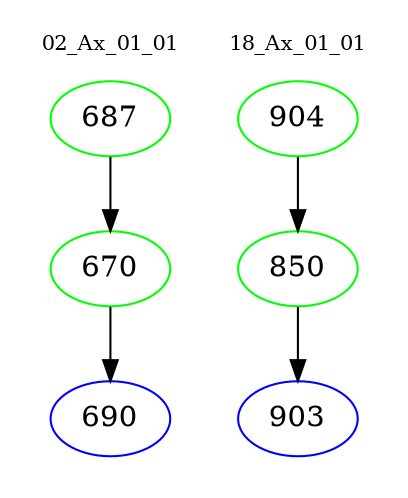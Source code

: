 digraph{
subgraph cluster_0 {
color = white
label = "02_Ax_01_01";
fontsize=10;
T0_687 [label="687", color="green"]
T0_687 -> T0_670 [color="black"]
T0_670 [label="670", color="green"]
T0_670 -> T0_690 [color="black"]
T0_690 [label="690", color="blue"]
}
subgraph cluster_1 {
color = white
label = "18_Ax_01_01";
fontsize=10;
T1_904 [label="904", color="green"]
T1_904 -> T1_850 [color="black"]
T1_850 [label="850", color="green"]
T1_850 -> T1_903 [color="black"]
T1_903 [label="903", color="blue"]
}
}
